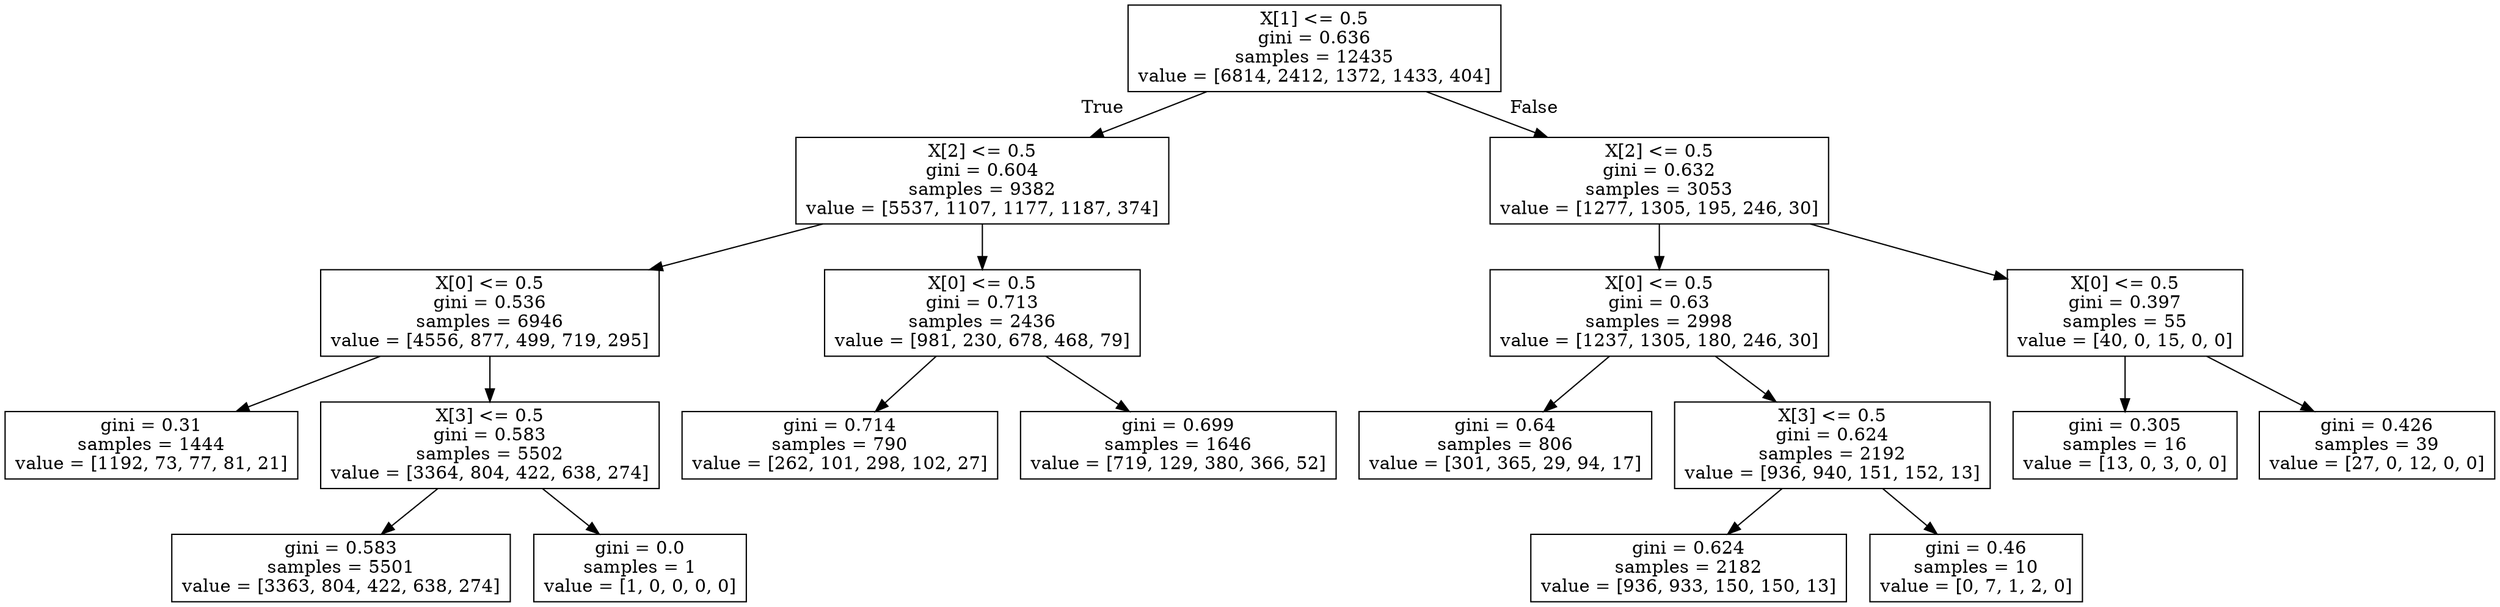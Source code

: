 digraph Tree {
node [shape=box] ;
0 [label="X[1] <= 0.5\ngini = 0.636\nsamples = 12435\nvalue = [6814, 2412, 1372, 1433, 404]"] ;
1 [label="X[2] <= 0.5\ngini = 0.604\nsamples = 9382\nvalue = [5537, 1107, 1177, 1187, 374]"] ;
0 -> 1 [labeldistance=2.5, labelangle=45, headlabel="True"] ;
2 [label="X[0] <= 0.5\ngini = 0.536\nsamples = 6946\nvalue = [4556, 877, 499, 719, 295]"] ;
1 -> 2 ;
3 [label="gini = 0.31\nsamples = 1444\nvalue = [1192, 73, 77, 81, 21]"] ;
2 -> 3 ;
4 [label="X[3] <= 0.5\ngini = 0.583\nsamples = 5502\nvalue = [3364, 804, 422, 638, 274]"] ;
2 -> 4 ;
5 [label="gini = 0.583\nsamples = 5501\nvalue = [3363, 804, 422, 638, 274]"] ;
4 -> 5 ;
6 [label="gini = 0.0\nsamples = 1\nvalue = [1, 0, 0, 0, 0]"] ;
4 -> 6 ;
7 [label="X[0] <= 0.5\ngini = 0.713\nsamples = 2436\nvalue = [981, 230, 678, 468, 79]"] ;
1 -> 7 ;
8 [label="gini = 0.714\nsamples = 790\nvalue = [262, 101, 298, 102, 27]"] ;
7 -> 8 ;
9 [label="gini = 0.699\nsamples = 1646\nvalue = [719, 129, 380, 366, 52]"] ;
7 -> 9 ;
10 [label="X[2] <= 0.5\ngini = 0.632\nsamples = 3053\nvalue = [1277, 1305, 195, 246, 30]"] ;
0 -> 10 [labeldistance=2.5, labelangle=-45, headlabel="False"] ;
11 [label="X[0] <= 0.5\ngini = 0.63\nsamples = 2998\nvalue = [1237, 1305, 180, 246, 30]"] ;
10 -> 11 ;
12 [label="gini = 0.64\nsamples = 806\nvalue = [301, 365, 29, 94, 17]"] ;
11 -> 12 ;
13 [label="X[3] <= 0.5\ngini = 0.624\nsamples = 2192\nvalue = [936, 940, 151, 152, 13]"] ;
11 -> 13 ;
14 [label="gini = 0.624\nsamples = 2182\nvalue = [936, 933, 150, 150, 13]"] ;
13 -> 14 ;
15 [label="gini = 0.46\nsamples = 10\nvalue = [0, 7, 1, 2, 0]"] ;
13 -> 15 ;
16 [label="X[0] <= 0.5\ngini = 0.397\nsamples = 55\nvalue = [40, 0, 15, 0, 0]"] ;
10 -> 16 ;
17 [label="gini = 0.305\nsamples = 16\nvalue = [13, 0, 3, 0, 0]"] ;
16 -> 17 ;
18 [label="gini = 0.426\nsamples = 39\nvalue = [27, 0, 12, 0, 0]"] ;
16 -> 18 ;
}